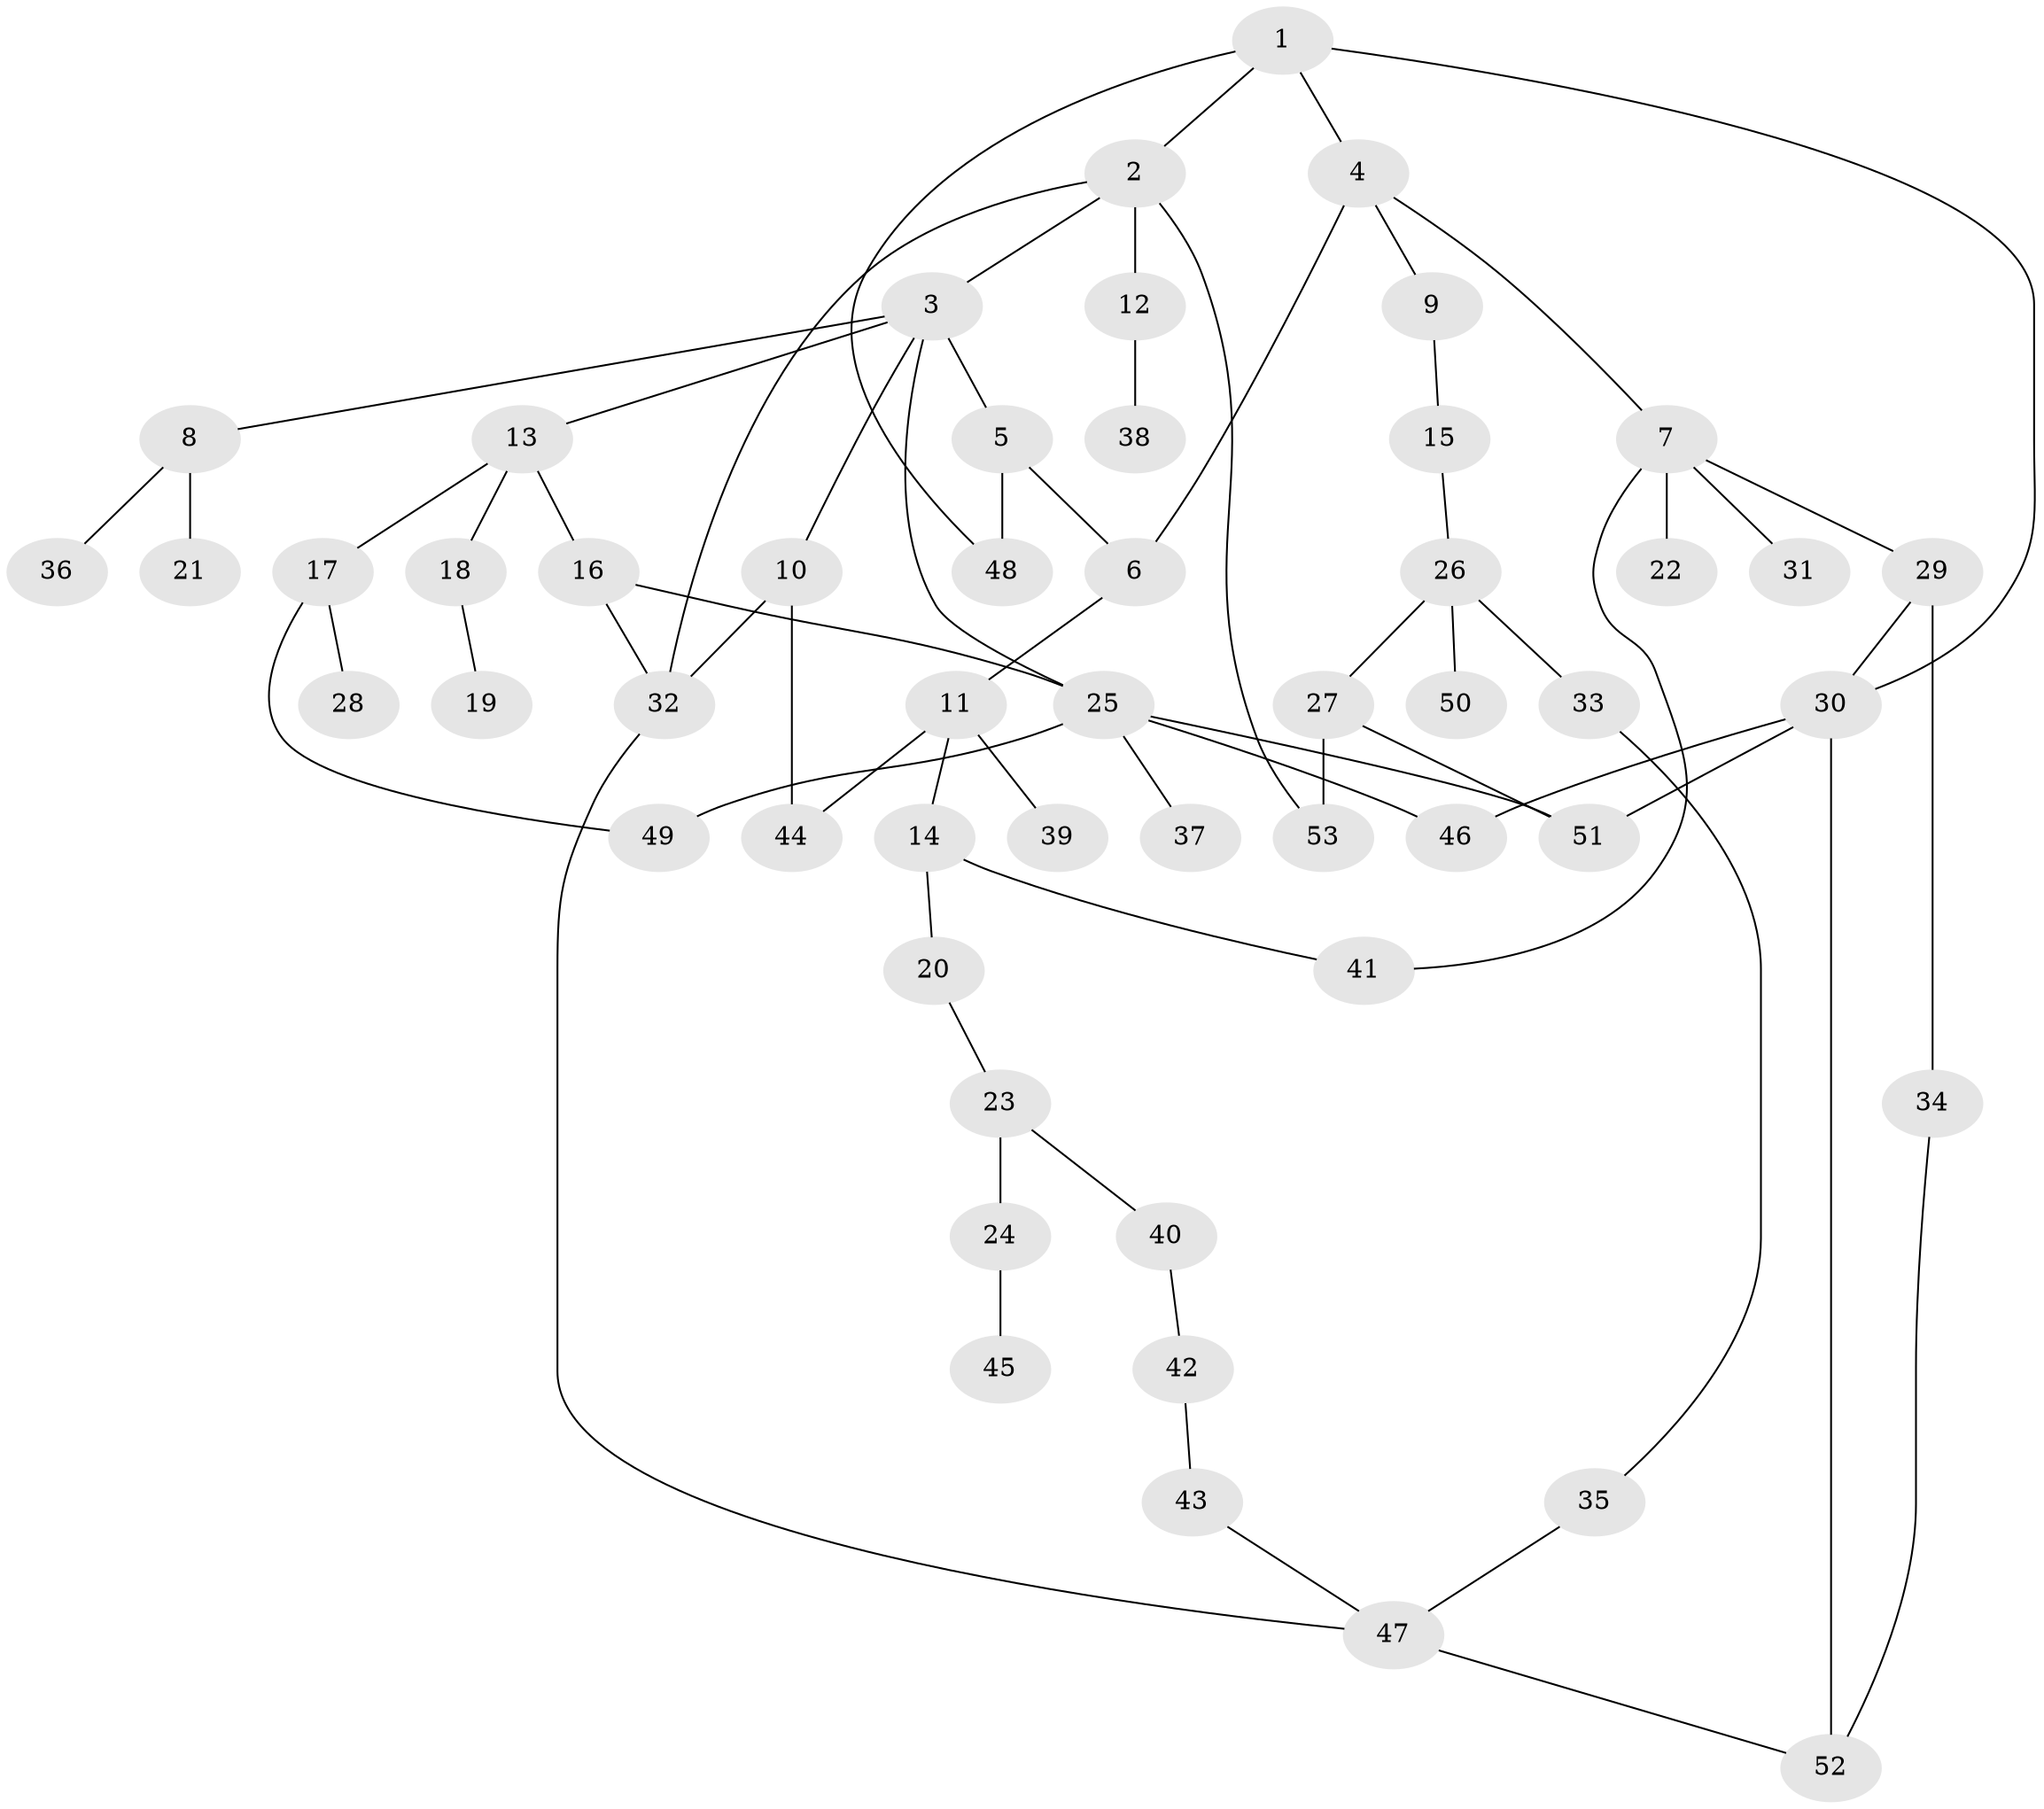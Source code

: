 // Generated by graph-tools (version 1.1) at 2025/00/03/09/25 03:00:59]
// undirected, 53 vertices, 69 edges
graph export_dot {
graph [start="1"]
  node [color=gray90,style=filled];
  1;
  2;
  3;
  4;
  5;
  6;
  7;
  8;
  9;
  10;
  11;
  12;
  13;
  14;
  15;
  16;
  17;
  18;
  19;
  20;
  21;
  22;
  23;
  24;
  25;
  26;
  27;
  28;
  29;
  30;
  31;
  32;
  33;
  34;
  35;
  36;
  37;
  38;
  39;
  40;
  41;
  42;
  43;
  44;
  45;
  46;
  47;
  48;
  49;
  50;
  51;
  52;
  53;
  1 -- 2;
  1 -- 4;
  1 -- 30;
  1 -- 48;
  2 -- 3;
  2 -- 12;
  2 -- 32;
  2 -- 53;
  3 -- 5;
  3 -- 8;
  3 -- 10;
  3 -- 13;
  3 -- 25;
  4 -- 6;
  4 -- 7;
  4 -- 9;
  5 -- 48;
  5 -- 6;
  6 -- 11;
  7 -- 22;
  7 -- 29;
  7 -- 31;
  7 -- 41;
  8 -- 21;
  8 -- 36;
  9 -- 15;
  10 -- 32;
  10 -- 44;
  11 -- 14;
  11 -- 39;
  11 -- 44;
  12 -- 38;
  13 -- 16;
  13 -- 17;
  13 -- 18;
  14 -- 20;
  14 -- 41;
  15 -- 26;
  16 -- 25;
  16 -- 32;
  17 -- 28;
  17 -- 49;
  18 -- 19;
  20 -- 23;
  23 -- 24;
  23 -- 40;
  24 -- 45;
  25 -- 37;
  25 -- 49;
  25 -- 51;
  25 -- 46;
  26 -- 27;
  26 -- 33;
  26 -- 50;
  27 -- 53;
  27 -- 51;
  29 -- 34;
  29 -- 30;
  30 -- 46;
  30 -- 52;
  30 -- 51;
  32 -- 47;
  33 -- 35;
  34 -- 52;
  35 -- 47;
  40 -- 42;
  42 -- 43;
  43 -- 47;
  47 -- 52;
}
